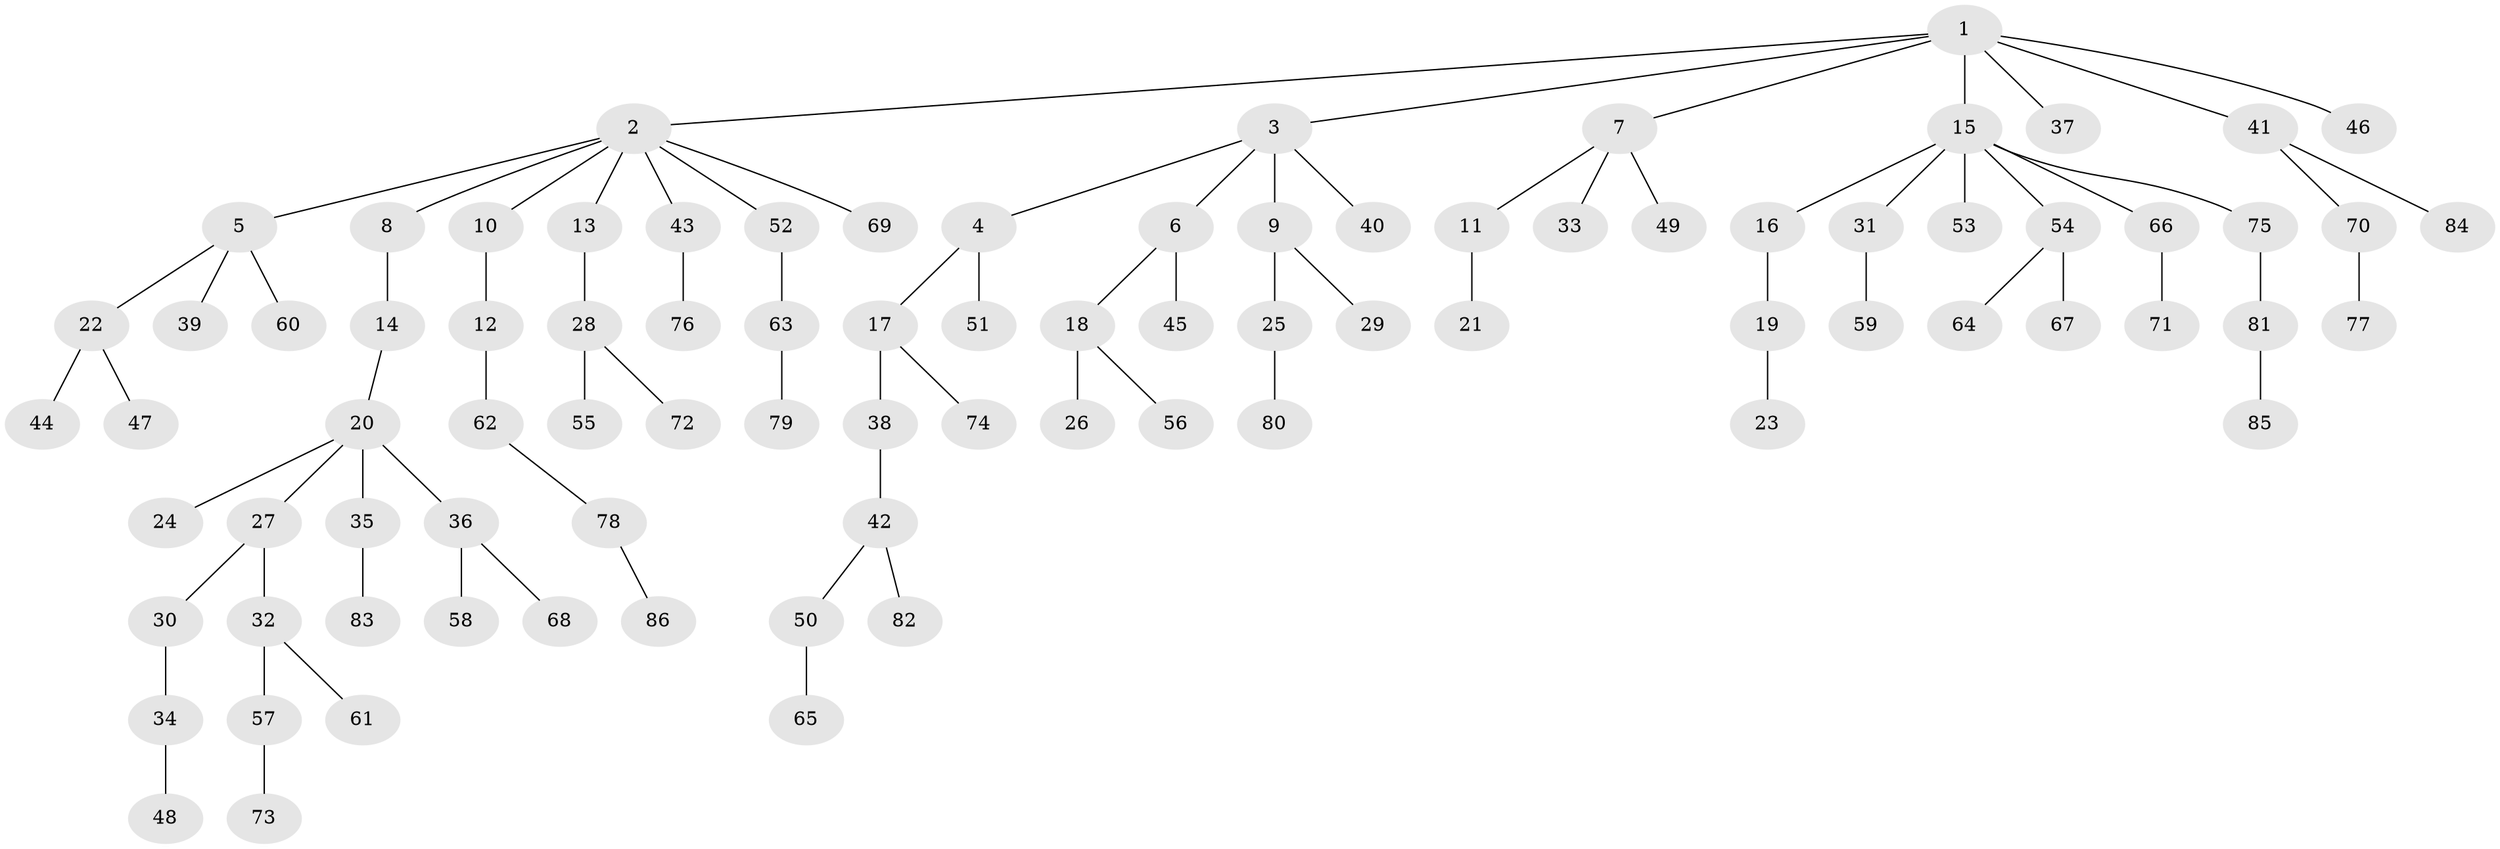// Generated by graph-tools (version 1.1) at 2025/36/03/09/25 02:36:45]
// undirected, 86 vertices, 85 edges
graph export_dot {
graph [start="1"]
  node [color=gray90,style=filled];
  1;
  2;
  3;
  4;
  5;
  6;
  7;
  8;
  9;
  10;
  11;
  12;
  13;
  14;
  15;
  16;
  17;
  18;
  19;
  20;
  21;
  22;
  23;
  24;
  25;
  26;
  27;
  28;
  29;
  30;
  31;
  32;
  33;
  34;
  35;
  36;
  37;
  38;
  39;
  40;
  41;
  42;
  43;
  44;
  45;
  46;
  47;
  48;
  49;
  50;
  51;
  52;
  53;
  54;
  55;
  56;
  57;
  58;
  59;
  60;
  61;
  62;
  63;
  64;
  65;
  66;
  67;
  68;
  69;
  70;
  71;
  72;
  73;
  74;
  75;
  76;
  77;
  78;
  79;
  80;
  81;
  82;
  83;
  84;
  85;
  86;
  1 -- 2;
  1 -- 3;
  1 -- 7;
  1 -- 15;
  1 -- 37;
  1 -- 41;
  1 -- 46;
  2 -- 5;
  2 -- 8;
  2 -- 10;
  2 -- 13;
  2 -- 43;
  2 -- 52;
  2 -- 69;
  3 -- 4;
  3 -- 6;
  3 -- 9;
  3 -- 40;
  4 -- 17;
  4 -- 51;
  5 -- 22;
  5 -- 39;
  5 -- 60;
  6 -- 18;
  6 -- 45;
  7 -- 11;
  7 -- 33;
  7 -- 49;
  8 -- 14;
  9 -- 25;
  9 -- 29;
  10 -- 12;
  11 -- 21;
  12 -- 62;
  13 -- 28;
  14 -- 20;
  15 -- 16;
  15 -- 31;
  15 -- 53;
  15 -- 54;
  15 -- 66;
  15 -- 75;
  16 -- 19;
  17 -- 38;
  17 -- 74;
  18 -- 26;
  18 -- 56;
  19 -- 23;
  20 -- 24;
  20 -- 27;
  20 -- 35;
  20 -- 36;
  22 -- 44;
  22 -- 47;
  25 -- 80;
  27 -- 30;
  27 -- 32;
  28 -- 55;
  28 -- 72;
  30 -- 34;
  31 -- 59;
  32 -- 57;
  32 -- 61;
  34 -- 48;
  35 -- 83;
  36 -- 58;
  36 -- 68;
  38 -- 42;
  41 -- 70;
  41 -- 84;
  42 -- 50;
  42 -- 82;
  43 -- 76;
  50 -- 65;
  52 -- 63;
  54 -- 64;
  54 -- 67;
  57 -- 73;
  62 -- 78;
  63 -- 79;
  66 -- 71;
  70 -- 77;
  75 -- 81;
  78 -- 86;
  81 -- 85;
}

